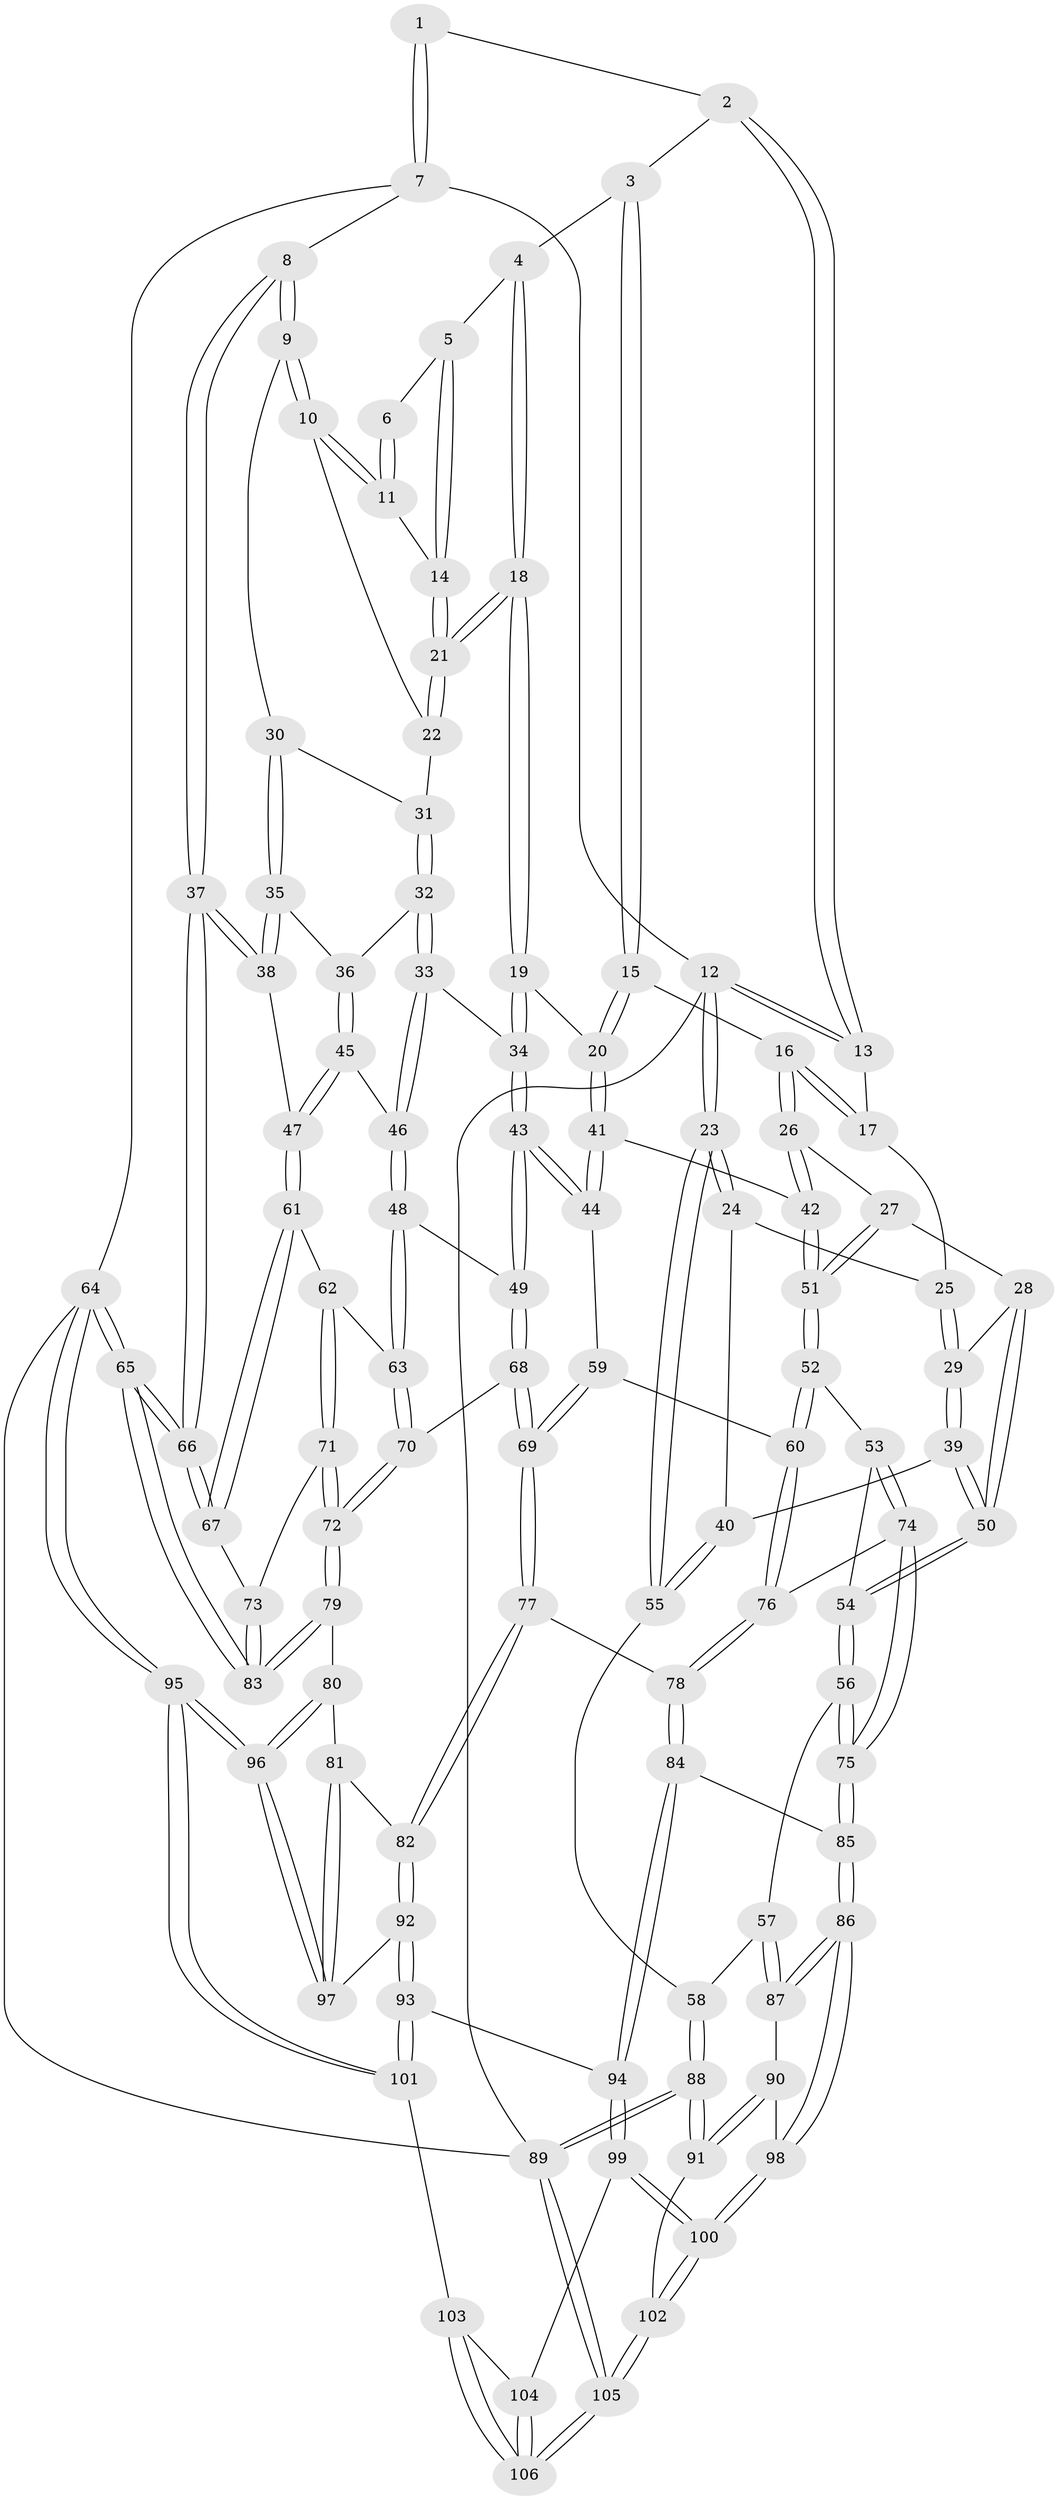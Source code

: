 // Generated by graph-tools (version 1.1) at 2025/38/03/09/25 02:38:37]
// undirected, 106 vertices, 262 edges
graph export_dot {
graph [start="1"]
  node [color=gray90,style=filled];
  1 [pos="+0.8550774184452279+0"];
  2 [pos="+0.5810568750998955+0"];
  3 [pos="+0.5895220531501179+0"];
  4 [pos="+0.655152102890399+0.009989769069877662"];
  5 [pos="+0.7211625790014773+0.054672014243970064"];
  6 [pos="+0.775008640508461+0.009318221641051911"];
  7 [pos="+1+0"];
  8 [pos="+1+0"];
  9 [pos="+0.8867481983781332+0.11167391561479778"];
  10 [pos="+0.8291181256502865+0.11355403401634023"];
  11 [pos="+0.7724762730805492+0.07759305558745787"];
  12 [pos="+0+0"];
  13 [pos="+0.3432383518391702+0"];
  14 [pos="+0.7346433461447742+0.0928852798897341"];
  15 [pos="+0.572493390232393+0.16871818256937648"];
  16 [pos="+0.5297075758167115+0.1763069067194537"];
  17 [pos="+0.33294689096785757+0"];
  18 [pos="+0.6674950171132544+0.16147786142822074"];
  19 [pos="+0.6532429474360877+0.17969878983526333"];
  20 [pos="+0.638243257971664+0.18191275120328293"];
  21 [pos="+0.6861840584211818+0.15239067311380958"];
  22 [pos="+0.7757970341086666+0.15402995038754097"];
  23 [pos="+0+0"];
  24 [pos="+0.1650990171398134+0.12531345411270597"];
  25 [pos="+0.3289624555746357+0"];
  26 [pos="+0.507186392118582+0.20075844915372087"];
  27 [pos="+0.4143848428159025+0.2469573052940864"];
  28 [pos="+0.41089479573029447+0.24520606676918197"];
  29 [pos="+0.3642729611536457+0.19851700428107558"];
  30 [pos="+0.8489281029876548+0.18540251712231476"];
  31 [pos="+0.7836340220125954+0.17289102943139872"];
  32 [pos="+0.7999673529951384+0.25404876865315945"];
  33 [pos="+0.7408071147336069+0.2660477303246276"];
  34 [pos="+0.7261646033187388+0.2645038881108899"];
  35 [pos="+0.8338596526017594+0.2261683851376445"];
  36 [pos="+0.8128636415440107+0.25537275792316494"];
  37 [pos="+1+0.14306870068688188"];
  38 [pos="+1+0.21066447602894184"];
  39 [pos="+0.17331999257080596+0.22800721606951138"];
  40 [pos="+0.13214017143068815+0.20957101658407248"];
  41 [pos="+0.5934846163414874+0.3500049098660563"];
  42 [pos="+0.5669608253956054+0.34585719226637623"];
  43 [pos="+0.6596253073915853+0.3938048341022404"];
  44 [pos="+0.6514839590422337+0.3939130076790471"];
  45 [pos="+0.8549128741211777+0.2986860439126128"];
  46 [pos="+0.7903640386851362+0.37948278820440706"];
  47 [pos="+0.9492308593607229+0.329106697819894"];
  48 [pos="+0.7757148472632466+0.44551908356465303"];
  49 [pos="+0.6947447727105276+0.4168202231478151"];
  50 [pos="+0.26099601740812517+0.3258072516548669"];
  51 [pos="+0.43455883047610516+0.3940383249861918"];
  52 [pos="+0.41637080268055127+0.4358058125308952"];
  53 [pos="+0.37302161414853413+0.44959436402424174"];
  54 [pos="+0.29237455726659556+0.44152570790056284"];
  55 [pos="+0+0.32402698251310563"];
  56 [pos="+0.20759065363380413+0.4907107048514943"];
  57 [pos="+0.007621271428514234+0.49470148375776707"];
  58 [pos="+0+0.4473505186191474"];
  59 [pos="+0.648481770208917+0.3976780987727467"];
  60 [pos="+0.5044224458718177+0.5130672927885336"];
  61 [pos="+0.8946690230282743+0.45747986378747396"];
  62 [pos="+0.8811216635172295+0.4628290810992529"];
  63 [pos="+0.7783567875939433+0.44832591197346966"];
  64 [pos="+1+1"];
  65 [pos="+1+1"];
  66 [pos="+1+0.5508893597218958"];
  67 [pos="+1+0.5397881816908553"];
  68 [pos="+0.6478931050104477+0.5832539711088214"];
  69 [pos="+0.6020216240381643+0.6222871700090776"];
  70 [pos="+0.752680666094202+0.5316199502351024"];
  71 [pos="+0.8633336006583657+0.5871818105321506"];
  72 [pos="+0.8076353113505284+0.6235527280253077"];
  73 [pos="+0.9344353148510521+0.6178327567108655"];
  74 [pos="+0.3609074957036179+0.6174175073387543"];
  75 [pos="+0.31028120547847227+0.7064080299750675"];
  76 [pos="+0.5333107795409064+0.5772004523544745"];
  77 [pos="+0.5936329511902756+0.6321298402051021"];
  78 [pos="+0.5750035937341076+0.628122958017071"];
  79 [pos="+0.784967401416097+0.6887148267006851"];
  80 [pos="+0.7822104050953887+0.6903100098719794"];
  81 [pos="+0.692237696526451+0.6993225599102869"];
  82 [pos="+0.6505652687311086+0.693045479355713"];
  83 [pos="+0.9362189757920687+0.7357312327757084"];
  84 [pos="+0.4342547919325258+0.7475366748509128"];
  85 [pos="+0.30935634259154715+0.7227323986491904"];
  86 [pos="+0.2584269512163495+0.7636122870196358"];
  87 [pos="+0.10966620412520674+0.66422863734835"];
  88 [pos="+0+0.9294166450646126"];
  89 [pos="+0+1"];
  90 [pos="+0.037938902194439184+0.7930373093320815"];
  91 [pos="+0+0.8460154852479085"];
  92 [pos="+0.6049206234410869+0.865158179640544"];
  93 [pos="+0.5958096828325298+0.8755007799597847"];
  94 [pos="+0.5013332120646123+0.8794303740035732"];
  95 [pos="+1+1"];
  96 [pos="+0.8145289818426442+0.886670954265104"];
  97 [pos="+0.7484069265664927+0.8593723441746087"];
  98 [pos="+0.23867432837869257+0.8275131123952917"];
  99 [pos="+0.4951232138914424+0.8873991116617981"];
  100 [pos="+0.2359755137150491+0.9034596628371647"];
  101 [pos="+0.753449119076627+1"];
  102 [pos="+0.23426114008716933+0.9089549592964007"];
  103 [pos="+0.7510845523348657+1"];
  104 [pos="+0.48400401272780164+0.9251335950026353"];
  105 [pos="+0.20638076480756357+1"];
  106 [pos="+0.35873346358437175+1"];
  1 -- 2;
  1 -- 7;
  1 -- 7;
  2 -- 3;
  2 -- 13;
  2 -- 13;
  3 -- 4;
  3 -- 15;
  3 -- 15;
  4 -- 5;
  4 -- 18;
  4 -- 18;
  5 -- 6;
  5 -- 14;
  5 -- 14;
  6 -- 11;
  6 -- 11;
  7 -- 8;
  7 -- 12;
  7 -- 64;
  8 -- 9;
  8 -- 9;
  8 -- 37;
  8 -- 37;
  9 -- 10;
  9 -- 10;
  9 -- 30;
  10 -- 11;
  10 -- 11;
  10 -- 22;
  11 -- 14;
  12 -- 13;
  12 -- 13;
  12 -- 23;
  12 -- 23;
  12 -- 89;
  13 -- 17;
  14 -- 21;
  14 -- 21;
  15 -- 16;
  15 -- 20;
  15 -- 20;
  16 -- 17;
  16 -- 17;
  16 -- 26;
  16 -- 26;
  17 -- 25;
  18 -- 19;
  18 -- 19;
  18 -- 21;
  18 -- 21;
  19 -- 20;
  19 -- 34;
  19 -- 34;
  20 -- 41;
  20 -- 41;
  21 -- 22;
  21 -- 22;
  22 -- 31;
  23 -- 24;
  23 -- 24;
  23 -- 55;
  23 -- 55;
  24 -- 25;
  24 -- 40;
  25 -- 29;
  25 -- 29;
  26 -- 27;
  26 -- 42;
  26 -- 42;
  27 -- 28;
  27 -- 51;
  27 -- 51;
  28 -- 29;
  28 -- 50;
  28 -- 50;
  29 -- 39;
  29 -- 39;
  30 -- 31;
  30 -- 35;
  30 -- 35;
  31 -- 32;
  31 -- 32;
  32 -- 33;
  32 -- 33;
  32 -- 36;
  33 -- 34;
  33 -- 46;
  33 -- 46;
  34 -- 43;
  34 -- 43;
  35 -- 36;
  35 -- 38;
  35 -- 38;
  36 -- 45;
  36 -- 45;
  37 -- 38;
  37 -- 38;
  37 -- 66;
  37 -- 66;
  38 -- 47;
  39 -- 40;
  39 -- 50;
  39 -- 50;
  40 -- 55;
  40 -- 55;
  41 -- 42;
  41 -- 44;
  41 -- 44;
  42 -- 51;
  42 -- 51;
  43 -- 44;
  43 -- 44;
  43 -- 49;
  43 -- 49;
  44 -- 59;
  45 -- 46;
  45 -- 47;
  45 -- 47;
  46 -- 48;
  46 -- 48;
  47 -- 61;
  47 -- 61;
  48 -- 49;
  48 -- 63;
  48 -- 63;
  49 -- 68;
  49 -- 68;
  50 -- 54;
  50 -- 54;
  51 -- 52;
  51 -- 52;
  52 -- 53;
  52 -- 60;
  52 -- 60;
  53 -- 54;
  53 -- 74;
  53 -- 74;
  54 -- 56;
  54 -- 56;
  55 -- 58;
  56 -- 57;
  56 -- 75;
  56 -- 75;
  57 -- 58;
  57 -- 87;
  57 -- 87;
  58 -- 88;
  58 -- 88;
  59 -- 60;
  59 -- 69;
  59 -- 69;
  60 -- 76;
  60 -- 76;
  61 -- 62;
  61 -- 67;
  61 -- 67;
  62 -- 63;
  62 -- 71;
  62 -- 71;
  63 -- 70;
  63 -- 70;
  64 -- 65;
  64 -- 65;
  64 -- 95;
  64 -- 95;
  64 -- 89;
  65 -- 66;
  65 -- 66;
  65 -- 83;
  65 -- 83;
  66 -- 67;
  66 -- 67;
  67 -- 73;
  68 -- 69;
  68 -- 69;
  68 -- 70;
  69 -- 77;
  69 -- 77;
  70 -- 72;
  70 -- 72;
  71 -- 72;
  71 -- 72;
  71 -- 73;
  72 -- 79;
  72 -- 79;
  73 -- 83;
  73 -- 83;
  74 -- 75;
  74 -- 75;
  74 -- 76;
  75 -- 85;
  75 -- 85;
  76 -- 78;
  76 -- 78;
  77 -- 78;
  77 -- 82;
  77 -- 82;
  78 -- 84;
  78 -- 84;
  79 -- 80;
  79 -- 83;
  79 -- 83;
  80 -- 81;
  80 -- 96;
  80 -- 96;
  81 -- 82;
  81 -- 97;
  81 -- 97;
  82 -- 92;
  82 -- 92;
  84 -- 85;
  84 -- 94;
  84 -- 94;
  85 -- 86;
  85 -- 86;
  86 -- 87;
  86 -- 87;
  86 -- 98;
  86 -- 98;
  87 -- 90;
  88 -- 89;
  88 -- 89;
  88 -- 91;
  88 -- 91;
  89 -- 105;
  89 -- 105;
  90 -- 91;
  90 -- 91;
  90 -- 98;
  91 -- 102;
  92 -- 93;
  92 -- 93;
  92 -- 97;
  93 -- 94;
  93 -- 101;
  93 -- 101;
  94 -- 99;
  94 -- 99;
  95 -- 96;
  95 -- 96;
  95 -- 101;
  95 -- 101;
  96 -- 97;
  96 -- 97;
  98 -- 100;
  98 -- 100;
  99 -- 100;
  99 -- 100;
  99 -- 104;
  100 -- 102;
  100 -- 102;
  101 -- 103;
  102 -- 105;
  102 -- 105;
  103 -- 104;
  103 -- 106;
  103 -- 106;
  104 -- 106;
  104 -- 106;
  105 -- 106;
  105 -- 106;
}
